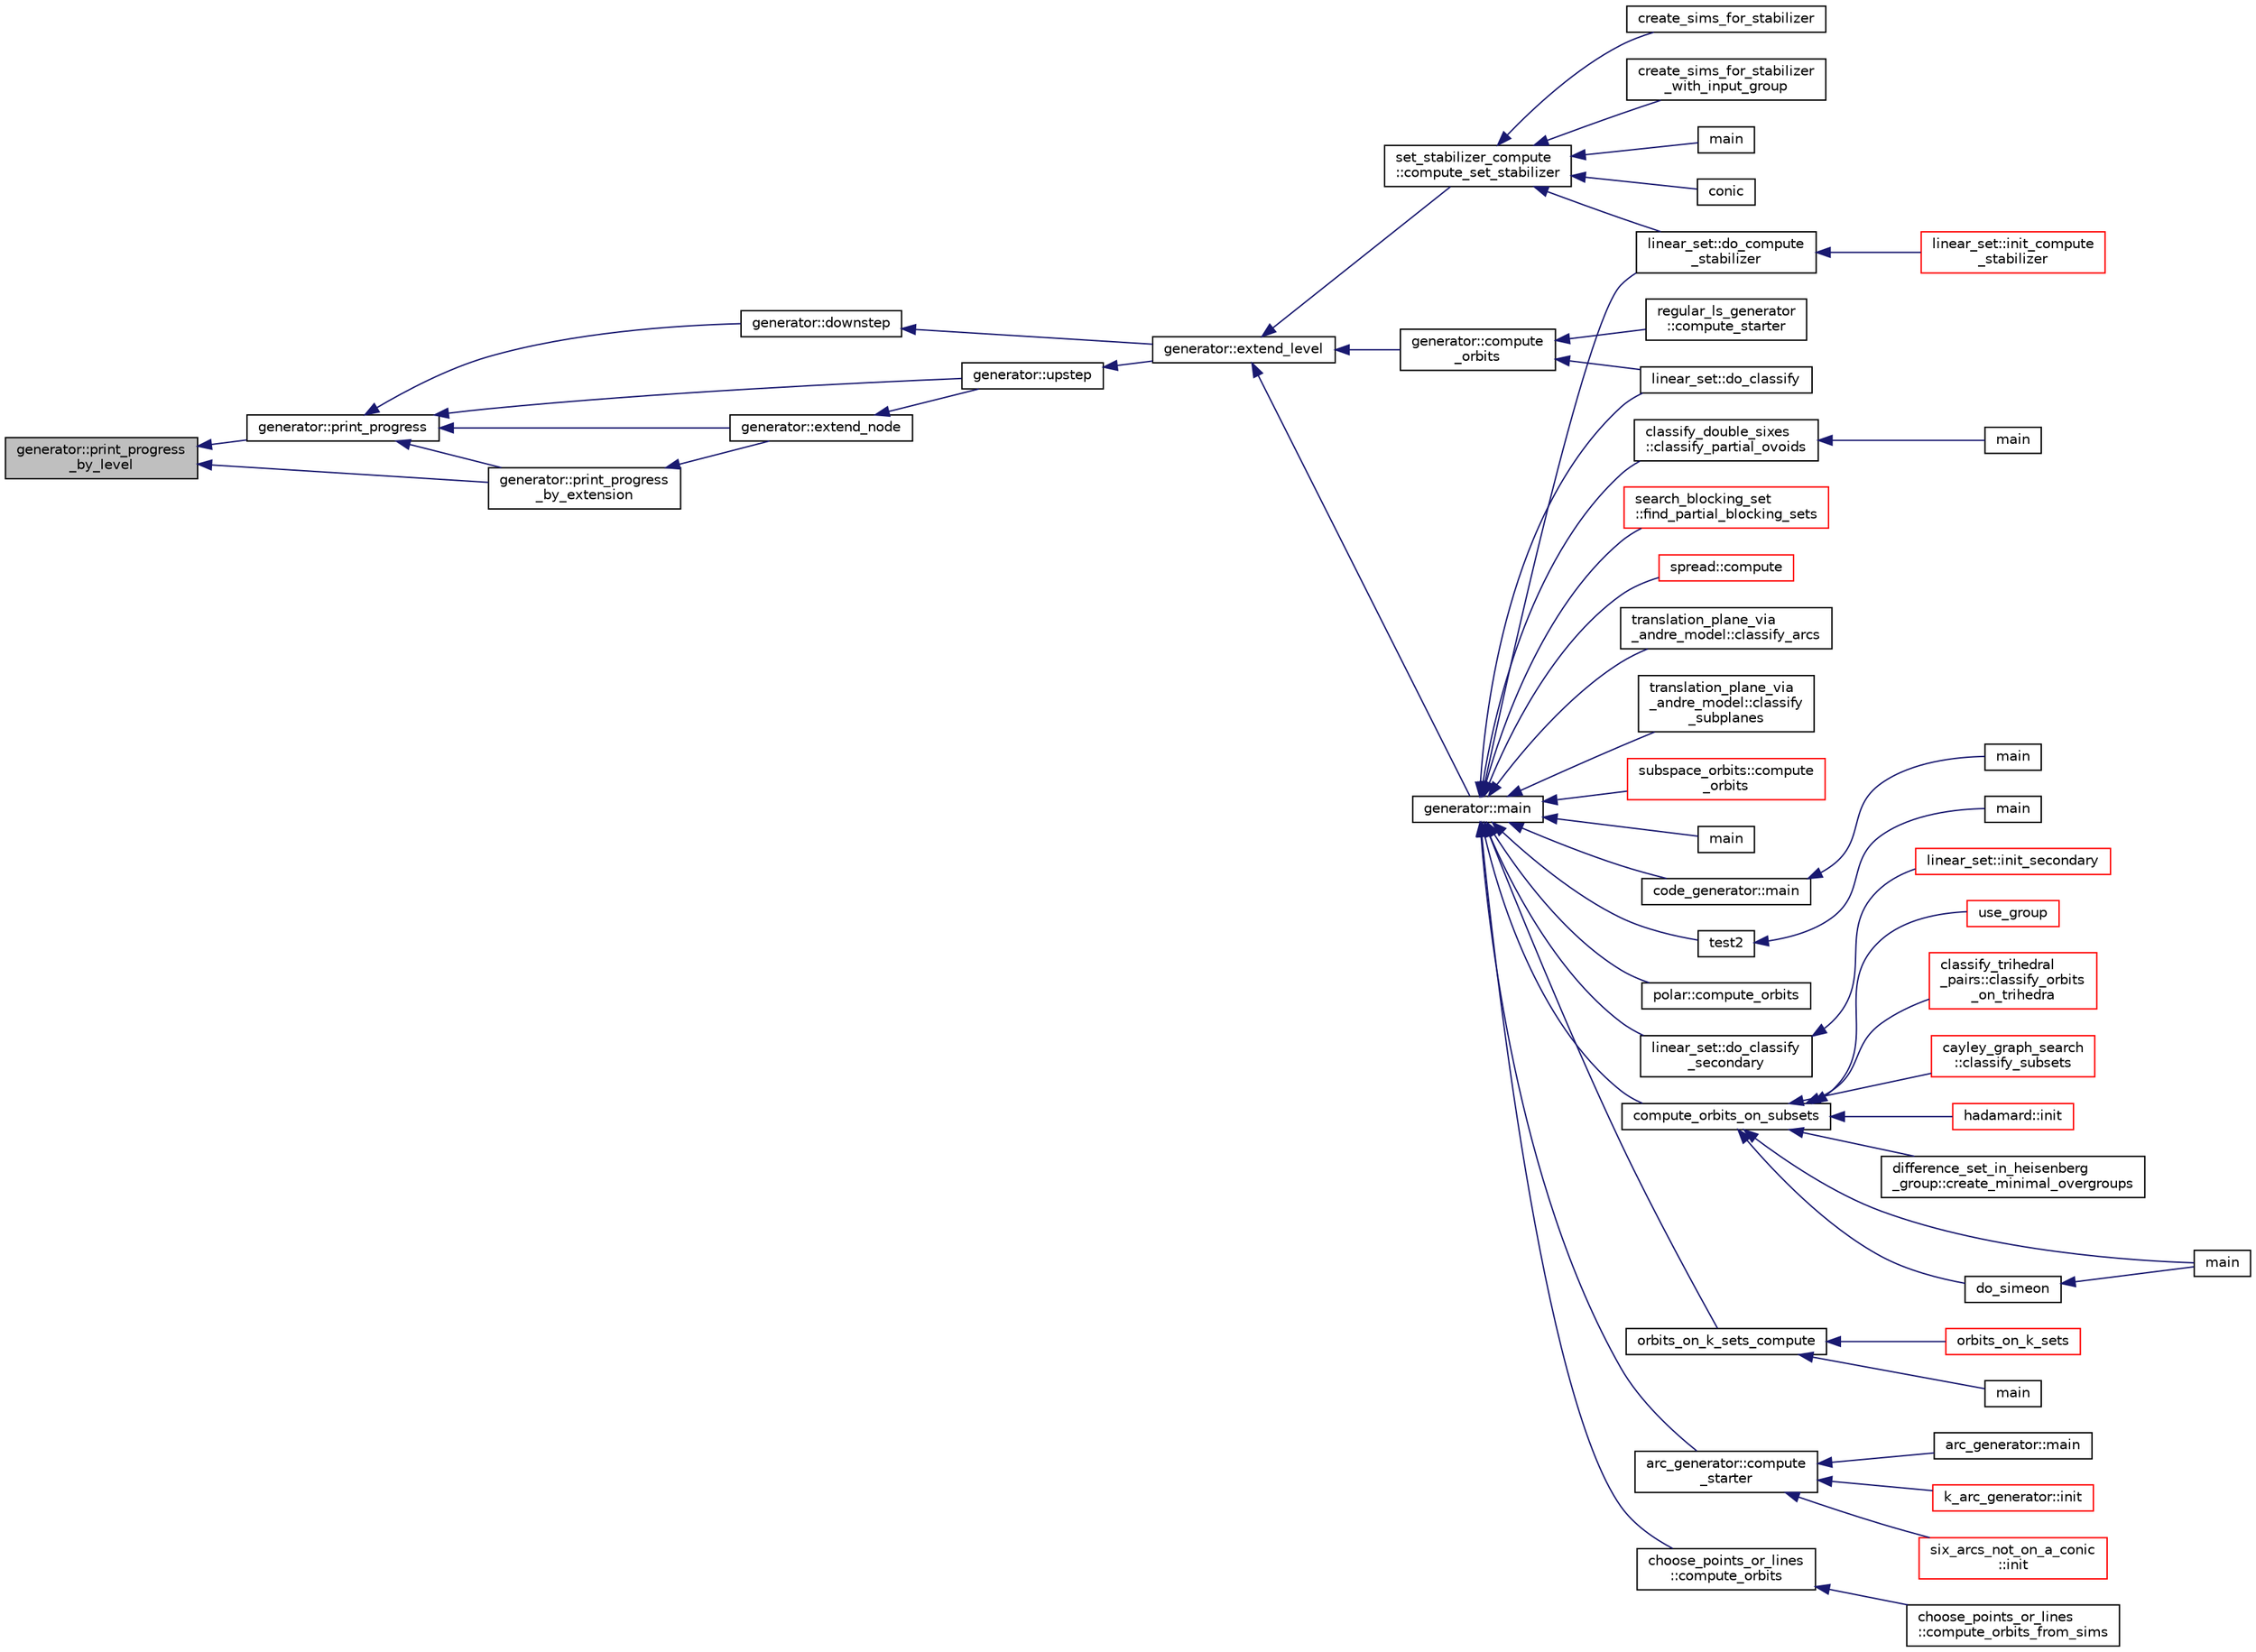 digraph "generator::print_progress_by_level"
{
  edge [fontname="Helvetica",fontsize="10",labelfontname="Helvetica",labelfontsize="10"];
  node [fontname="Helvetica",fontsize="10",shape=record];
  rankdir="LR";
  Node18777 [label="generator::print_progress\l_by_level",height=0.2,width=0.4,color="black", fillcolor="grey75", style="filled", fontcolor="black"];
  Node18777 -> Node18778 [dir="back",color="midnightblue",fontsize="10",style="solid",fontname="Helvetica"];
  Node18778 [label="generator::print_progress\l_by_extension",height=0.2,width=0.4,color="black", fillcolor="white", style="filled",URL="$d7/d73/classgenerator.html#a027dc8a7d19a8bfd6cf3ecaab3878ec5"];
  Node18778 -> Node18779 [dir="back",color="midnightblue",fontsize="10",style="solid",fontname="Helvetica"];
  Node18779 [label="generator::extend_node",height=0.2,width=0.4,color="black", fillcolor="white", style="filled",URL="$d7/d73/classgenerator.html#ac71fa071cf218f54cdd9306a541744ae"];
  Node18779 -> Node18780 [dir="back",color="midnightblue",fontsize="10",style="solid",fontname="Helvetica"];
  Node18780 [label="generator::upstep",height=0.2,width=0.4,color="black", fillcolor="white", style="filled",URL="$d7/d73/classgenerator.html#ae0f2cebdabc821837f633656d7b0fdfe"];
  Node18780 -> Node18781 [dir="back",color="midnightblue",fontsize="10",style="solid",fontname="Helvetica"];
  Node18781 [label="generator::extend_level",height=0.2,width=0.4,color="black", fillcolor="white", style="filled",URL="$d7/d73/classgenerator.html#a91b84d80ccec0cd2136bc221c30e0f8e"];
  Node18781 -> Node18782 [dir="back",color="midnightblue",fontsize="10",style="solid",fontname="Helvetica"];
  Node18782 [label="set_stabilizer_compute\l::compute_set_stabilizer",height=0.2,width=0.4,color="black", fillcolor="white", style="filled",URL="$d8/dc6/classset__stabilizer__compute.html#ad4f92074322e98c7cd0ed5d4f8486b76"];
  Node18782 -> Node18783 [dir="back",color="midnightblue",fontsize="10",style="solid",fontname="Helvetica"];
  Node18783 [label="main",height=0.2,width=0.4,color="black", fillcolor="white", style="filled",URL="$db/d67/test__hyperoval_8_c.html#a3c04138a5bfe5d72780bb7e82a18e627"];
  Node18782 -> Node18784 [dir="back",color="midnightblue",fontsize="10",style="solid",fontname="Helvetica"];
  Node18784 [label="conic",height=0.2,width=0.4,color="black", fillcolor="white", style="filled",URL="$d4/de8/conic_8_c.html#a96def9474b981a9d5831a9b48d85d652"];
  Node18782 -> Node18785 [dir="back",color="midnightblue",fontsize="10",style="solid",fontname="Helvetica"];
  Node18785 [label="linear_set::do_compute\l_stabilizer",height=0.2,width=0.4,color="black", fillcolor="white", style="filled",URL="$dd/d86/classlinear__set.html#ae8f58ded28fb5370f4459cca42b7463b"];
  Node18785 -> Node18786 [dir="back",color="midnightblue",fontsize="10",style="solid",fontname="Helvetica"];
  Node18786 [label="linear_set::init_compute\l_stabilizer",height=0.2,width=0.4,color="red", fillcolor="white", style="filled",URL="$dd/d86/classlinear__set.html#a0cc3eaec1896fdc977b62e94623b055b"];
  Node18782 -> Node18788 [dir="back",color="midnightblue",fontsize="10",style="solid",fontname="Helvetica"];
  Node18788 [label="create_sims_for_stabilizer",height=0.2,width=0.4,color="black", fillcolor="white", style="filled",URL="$d0/d76/tl__algebra__and__number__theory_8h.html#af2c67d225072549409be710ac3cd30f8"];
  Node18782 -> Node18789 [dir="back",color="midnightblue",fontsize="10",style="solid",fontname="Helvetica"];
  Node18789 [label="create_sims_for_stabilizer\l_with_input_group",height=0.2,width=0.4,color="black", fillcolor="white", style="filled",URL="$d0/d76/tl__algebra__and__number__theory_8h.html#af5482567a8d6ba5c2fe593bf6f7f9a0f"];
  Node18781 -> Node18790 [dir="back",color="midnightblue",fontsize="10",style="solid",fontname="Helvetica"];
  Node18790 [label="generator::compute\l_orbits",height=0.2,width=0.4,color="black", fillcolor="white", style="filled",URL="$d7/d73/classgenerator.html#a23989bc20ecaaed39c4119c758367f40"];
  Node18790 -> Node18791 [dir="back",color="midnightblue",fontsize="10",style="solid",fontname="Helvetica"];
  Node18791 [label="regular_ls_generator\l::compute_starter",height=0.2,width=0.4,color="black", fillcolor="white", style="filled",URL="$d2/dd8/classregular__ls__generator.html#aa38907741058694a73194b02ceb4a53d"];
  Node18790 -> Node18792 [dir="back",color="midnightblue",fontsize="10",style="solid",fontname="Helvetica"];
  Node18792 [label="linear_set::do_classify",height=0.2,width=0.4,color="black", fillcolor="white", style="filled",URL="$dd/d86/classlinear__set.html#a3eb2dbce7fa8b71901dfc12f288ddd0c"];
  Node18781 -> Node18793 [dir="back",color="midnightblue",fontsize="10",style="solid",fontname="Helvetica"];
  Node18793 [label="generator::main",height=0.2,width=0.4,color="black", fillcolor="white", style="filled",URL="$d7/d73/classgenerator.html#a01abff8e9f231bf0d82e2e8e0061f242"];
  Node18793 -> Node18794 [dir="back",color="midnightblue",fontsize="10",style="solid",fontname="Helvetica"];
  Node18794 [label="main",height=0.2,width=0.4,color="black", fillcolor="white", style="filled",URL="$d2/d11/codes_8h.html#a217dbf8b442f20279ea00b898af96f52"];
  Node18793 -> Node18795 [dir="back",color="midnightblue",fontsize="10",style="solid",fontname="Helvetica"];
  Node18795 [label="code_generator::main",height=0.2,width=0.4,color="black", fillcolor="white", style="filled",URL="$db/d37/classcode__generator.html#ab3cf3a306e4032c2b471ac95321c599f"];
  Node18795 -> Node18796 [dir="back",color="midnightblue",fontsize="10",style="solid",fontname="Helvetica"];
  Node18796 [label="main",height=0.2,width=0.4,color="black", fillcolor="white", style="filled",URL="$d4/d4f/codes_8_c.html#a217dbf8b442f20279ea00b898af96f52"];
  Node18793 -> Node18797 [dir="back",color="midnightblue",fontsize="10",style="solid",fontname="Helvetica"];
  Node18797 [label="test2",height=0.2,width=0.4,color="black", fillcolor="white", style="filled",URL="$d9/db0/factor__space_8_c.html#a39d73a812e5fd8f1bc111e948368cb10"];
  Node18797 -> Node18798 [dir="back",color="midnightblue",fontsize="10",style="solid",fontname="Helvetica"];
  Node18798 [label="main",height=0.2,width=0.4,color="black", fillcolor="white", style="filled",URL="$d9/db0/factor__space_8_c.html#a3c04138a5bfe5d72780bb7e82a18e627"];
  Node18793 -> Node18799 [dir="back",color="midnightblue",fontsize="10",style="solid",fontname="Helvetica"];
  Node18799 [label="polar::compute_orbits",height=0.2,width=0.4,color="black", fillcolor="white", style="filled",URL="$da/d1c/classpolar.html#ac4c3c4f95d14c74ff4a3ec3f3479a1da"];
  Node18793 -> Node18792 [dir="back",color="midnightblue",fontsize="10",style="solid",fontname="Helvetica"];
  Node18793 -> Node18800 [dir="back",color="midnightblue",fontsize="10",style="solid",fontname="Helvetica"];
  Node18800 [label="linear_set::do_classify\l_secondary",height=0.2,width=0.4,color="black", fillcolor="white", style="filled",URL="$dd/d86/classlinear__set.html#a47eb7f9995f3343abd3bdfbf9a9a9162"];
  Node18800 -> Node18801 [dir="back",color="midnightblue",fontsize="10",style="solid",fontname="Helvetica"];
  Node18801 [label="linear_set::init_secondary",height=0.2,width=0.4,color="red", fillcolor="white", style="filled",URL="$dd/d86/classlinear__set.html#a7bf8cd7805559b5762921687a7c1ed97"];
  Node18793 -> Node18785 [dir="back",color="midnightblue",fontsize="10",style="solid",fontname="Helvetica"];
  Node18793 -> Node18803 [dir="back",color="midnightblue",fontsize="10",style="solid",fontname="Helvetica"];
  Node18803 [label="compute_orbits_on_subsets",height=0.2,width=0.4,color="black", fillcolor="white", style="filled",URL="$d3/d35/snakes__and__ladders__global_8_c.html#af33697aede0480110b1227f727252637"];
  Node18803 -> Node18804 [dir="back",color="midnightblue",fontsize="10",style="solid",fontname="Helvetica"];
  Node18804 [label="cayley_graph_search\l::classify_subsets",height=0.2,width=0.4,color="red", fillcolor="white", style="filled",URL="$de/dae/classcayley__graph__search.html#a4cf8a90752e018a281481ac80ad52c4b"];
  Node18803 -> Node18807 [dir="back",color="midnightblue",fontsize="10",style="solid",fontname="Helvetica"];
  Node18807 [label="hadamard::init",height=0.2,width=0.4,color="red", fillcolor="white", style="filled",URL="$d7/dbb/classhadamard.html#a16af359850b8bdd0d2a73e260d496c33"];
  Node18803 -> Node18809 [dir="back",color="midnightblue",fontsize="10",style="solid",fontname="Helvetica"];
  Node18809 [label="difference_set_in_heisenberg\l_group::create_minimal_overgroups",height=0.2,width=0.4,color="black", fillcolor="white", style="filled",URL="$de/d8a/classdifference__set__in__heisenberg__group.html#a9bde5ad5da3ebaebf98fbfd3e8110b79"];
  Node18803 -> Node18810 [dir="back",color="midnightblue",fontsize="10",style="solid",fontname="Helvetica"];
  Node18810 [label="main",height=0.2,width=0.4,color="black", fillcolor="white", style="filled",URL="$d5/d13/simeon_8_c.html#ae66f6b31b5ad750f1fe042a706a4e3d4"];
  Node18803 -> Node18811 [dir="back",color="midnightblue",fontsize="10",style="solid",fontname="Helvetica"];
  Node18811 [label="do_simeon",height=0.2,width=0.4,color="black", fillcolor="white", style="filled",URL="$d5/d13/simeon_8_c.html#a36cf3f9cb484fa44da7a7dfcbe9385d0"];
  Node18811 -> Node18810 [dir="back",color="midnightblue",fontsize="10",style="solid",fontname="Helvetica"];
  Node18803 -> Node18812 [dir="back",color="midnightblue",fontsize="10",style="solid",fontname="Helvetica"];
  Node18812 [label="use_group",height=0.2,width=0.4,color="red", fillcolor="white", style="filled",URL="$d9/d9f/all__cliques_8_c.html#aba62531e97173264c39afe2c7857af31"];
  Node18803 -> Node18814 [dir="back",color="midnightblue",fontsize="10",style="solid",fontname="Helvetica"];
  Node18814 [label="classify_trihedral\l_pairs::classify_orbits\l_on_trihedra",height=0.2,width=0.4,color="red", fillcolor="white", style="filled",URL="$d1/d21/classclassify__trihedral__pairs.html#a99625621bfba4bb65b3d60304b306539"];
  Node18793 -> Node18821 [dir="back",color="midnightblue",fontsize="10",style="solid",fontname="Helvetica"];
  Node18821 [label="orbits_on_k_sets_compute",height=0.2,width=0.4,color="black", fillcolor="white", style="filled",URL="$d3/d35/snakes__and__ladders__global_8_c.html#a96743526b15703539d544499276aaa71"];
  Node18821 -> Node18822 [dir="back",color="midnightblue",fontsize="10",style="solid",fontname="Helvetica"];
  Node18822 [label="main",height=0.2,width=0.4,color="black", fillcolor="white", style="filled",URL="$d9/d5f/example__fano__plane_8_c.html#ae66f6b31b5ad750f1fe042a706a4e3d4"];
  Node18821 -> Node18823 [dir="back",color="midnightblue",fontsize="10",style="solid",fontname="Helvetica"];
  Node18823 [label="orbits_on_k_sets",height=0.2,width=0.4,color="red", fillcolor="white", style="filled",URL="$d3/d35/snakes__and__ladders__global_8_c.html#afe3d79116aa8b4d1a93d444a3a979b6e"];
  Node18793 -> Node18832 [dir="back",color="midnightblue",fontsize="10",style="solid",fontname="Helvetica"];
  Node18832 [label="arc_generator::compute\l_starter",height=0.2,width=0.4,color="black", fillcolor="white", style="filled",URL="$d4/d21/classarc__generator.html#aad1dcec3a1c302e743d574bd1ac857d9"];
  Node18832 -> Node18831 [dir="back",color="midnightblue",fontsize="10",style="solid",fontname="Helvetica"];
  Node18831 [label="arc_generator::main",height=0.2,width=0.4,color="black", fillcolor="white", style="filled",URL="$d4/d21/classarc__generator.html#ad80140b51b165dad1fe6ab232be7829a"];
  Node18832 -> Node18833 [dir="back",color="midnightblue",fontsize="10",style="solid",fontname="Helvetica"];
  Node18833 [label="k_arc_generator::init",height=0.2,width=0.4,color="red", fillcolor="white", style="filled",URL="$d6/dd8/classk__arc__generator.html#a6036d9f52ede9f8ca681505626b5361d"];
  Node18832 -> Node18835 [dir="back",color="midnightblue",fontsize="10",style="solid",fontname="Helvetica"];
  Node18835 [label="six_arcs_not_on_a_conic\l::init",height=0.2,width=0.4,color="red", fillcolor="white", style="filled",URL="$d8/de6/classsix__arcs__not__on__a__conic.html#a7a4d5cf8a098488729934cfa8a70944a"];
  Node18793 -> Node18837 [dir="back",color="midnightblue",fontsize="10",style="solid",fontname="Helvetica"];
  Node18837 [label="choose_points_or_lines\l::compute_orbits",height=0.2,width=0.4,color="black", fillcolor="white", style="filled",URL="$d6/d75/classchoose__points__or__lines.html#adc353e2d41dc8a39563322c8cdd85f61"];
  Node18837 -> Node18838 [dir="back",color="midnightblue",fontsize="10",style="solid",fontname="Helvetica"];
  Node18838 [label="choose_points_or_lines\l::compute_orbits_from_sims",height=0.2,width=0.4,color="black", fillcolor="white", style="filled",URL="$d6/d75/classchoose__points__or__lines.html#a4fcac2dadf459d7c75187a00a4bd64aa"];
  Node18793 -> Node18839 [dir="back",color="midnightblue",fontsize="10",style="solid",fontname="Helvetica"];
  Node18839 [label="classify_double_sixes\l::classify_partial_ovoids",height=0.2,width=0.4,color="black", fillcolor="white", style="filled",URL="$dd/d23/classclassify__double__sixes.html#a2253fca143a0e8a3e39655eb05668ae9"];
  Node18839 -> Node18840 [dir="back",color="midnightblue",fontsize="10",style="solid",fontname="Helvetica"];
  Node18840 [label="main",height=0.2,width=0.4,color="black", fillcolor="white", style="filled",URL="$df/df8/surface__classify_8_c.html#a217dbf8b442f20279ea00b898af96f52"];
  Node18793 -> Node18841 [dir="back",color="midnightblue",fontsize="10",style="solid",fontname="Helvetica"];
  Node18841 [label="search_blocking_set\l::find_partial_blocking_sets",height=0.2,width=0.4,color="red", fillcolor="white", style="filled",URL="$dc/d36/classsearch__blocking__set.html#ad3fdb3d356db75a02c406bc9d4e9e9b6"];
  Node18793 -> Node18843 [dir="back",color="midnightblue",fontsize="10",style="solid",fontname="Helvetica"];
  Node18843 [label="spread::compute",height=0.2,width=0.4,color="red", fillcolor="white", style="filled",URL="$da/dc1/classspread.html#a9674466d3e03b8dad79882299c638a21"];
  Node18793 -> Node18845 [dir="back",color="midnightblue",fontsize="10",style="solid",fontname="Helvetica"];
  Node18845 [label="translation_plane_via\l_andre_model::classify_arcs",height=0.2,width=0.4,color="black", fillcolor="white", style="filled",URL="$d1/dcc/classtranslation__plane__via__andre__model.html#ac8f002e812a8b152d41e806688601c5e"];
  Node18793 -> Node18846 [dir="back",color="midnightblue",fontsize="10",style="solid",fontname="Helvetica"];
  Node18846 [label="translation_plane_via\l_andre_model::classify\l_subplanes",height=0.2,width=0.4,color="black", fillcolor="white", style="filled",URL="$d1/dcc/classtranslation__plane__via__andre__model.html#a794fefa95f0a7f7b887133375988ee55"];
  Node18793 -> Node18847 [dir="back",color="midnightblue",fontsize="10",style="solid",fontname="Helvetica"];
  Node18847 [label="subspace_orbits::compute\l_orbits",height=0.2,width=0.4,color="red", fillcolor="white", style="filled",URL="$d2/d9f/classsubspace__orbits.html#a2778f8d49cde1675de1ef6acfe180b63"];
  Node18777 -> Node18849 [dir="back",color="midnightblue",fontsize="10",style="solid",fontname="Helvetica"];
  Node18849 [label="generator::print_progress",height=0.2,width=0.4,color="black", fillcolor="white", style="filled",URL="$d7/d73/classgenerator.html#ab1bc556218cd131c802ed1e137ccc4ae"];
  Node18849 -> Node18778 [dir="back",color="midnightblue",fontsize="10",style="solid",fontname="Helvetica"];
  Node18849 -> Node18850 [dir="back",color="midnightblue",fontsize="10",style="solid",fontname="Helvetica"];
  Node18850 [label="generator::downstep",height=0.2,width=0.4,color="black", fillcolor="white", style="filled",URL="$d7/d73/classgenerator.html#ad90bc284af0b5f5beae960a0bd7a5b43"];
  Node18850 -> Node18781 [dir="back",color="midnightblue",fontsize="10",style="solid",fontname="Helvetica"];
  Node18849 -> Node18780 [dir="back",color="midnightblue",fontsize="10",style="solid",fontname="Helvetica"];
  Node18849 -> Node18779 [dir="back",color="midnightblue",fontsize="10",style="solid",fontname="Helvetica"];
}
